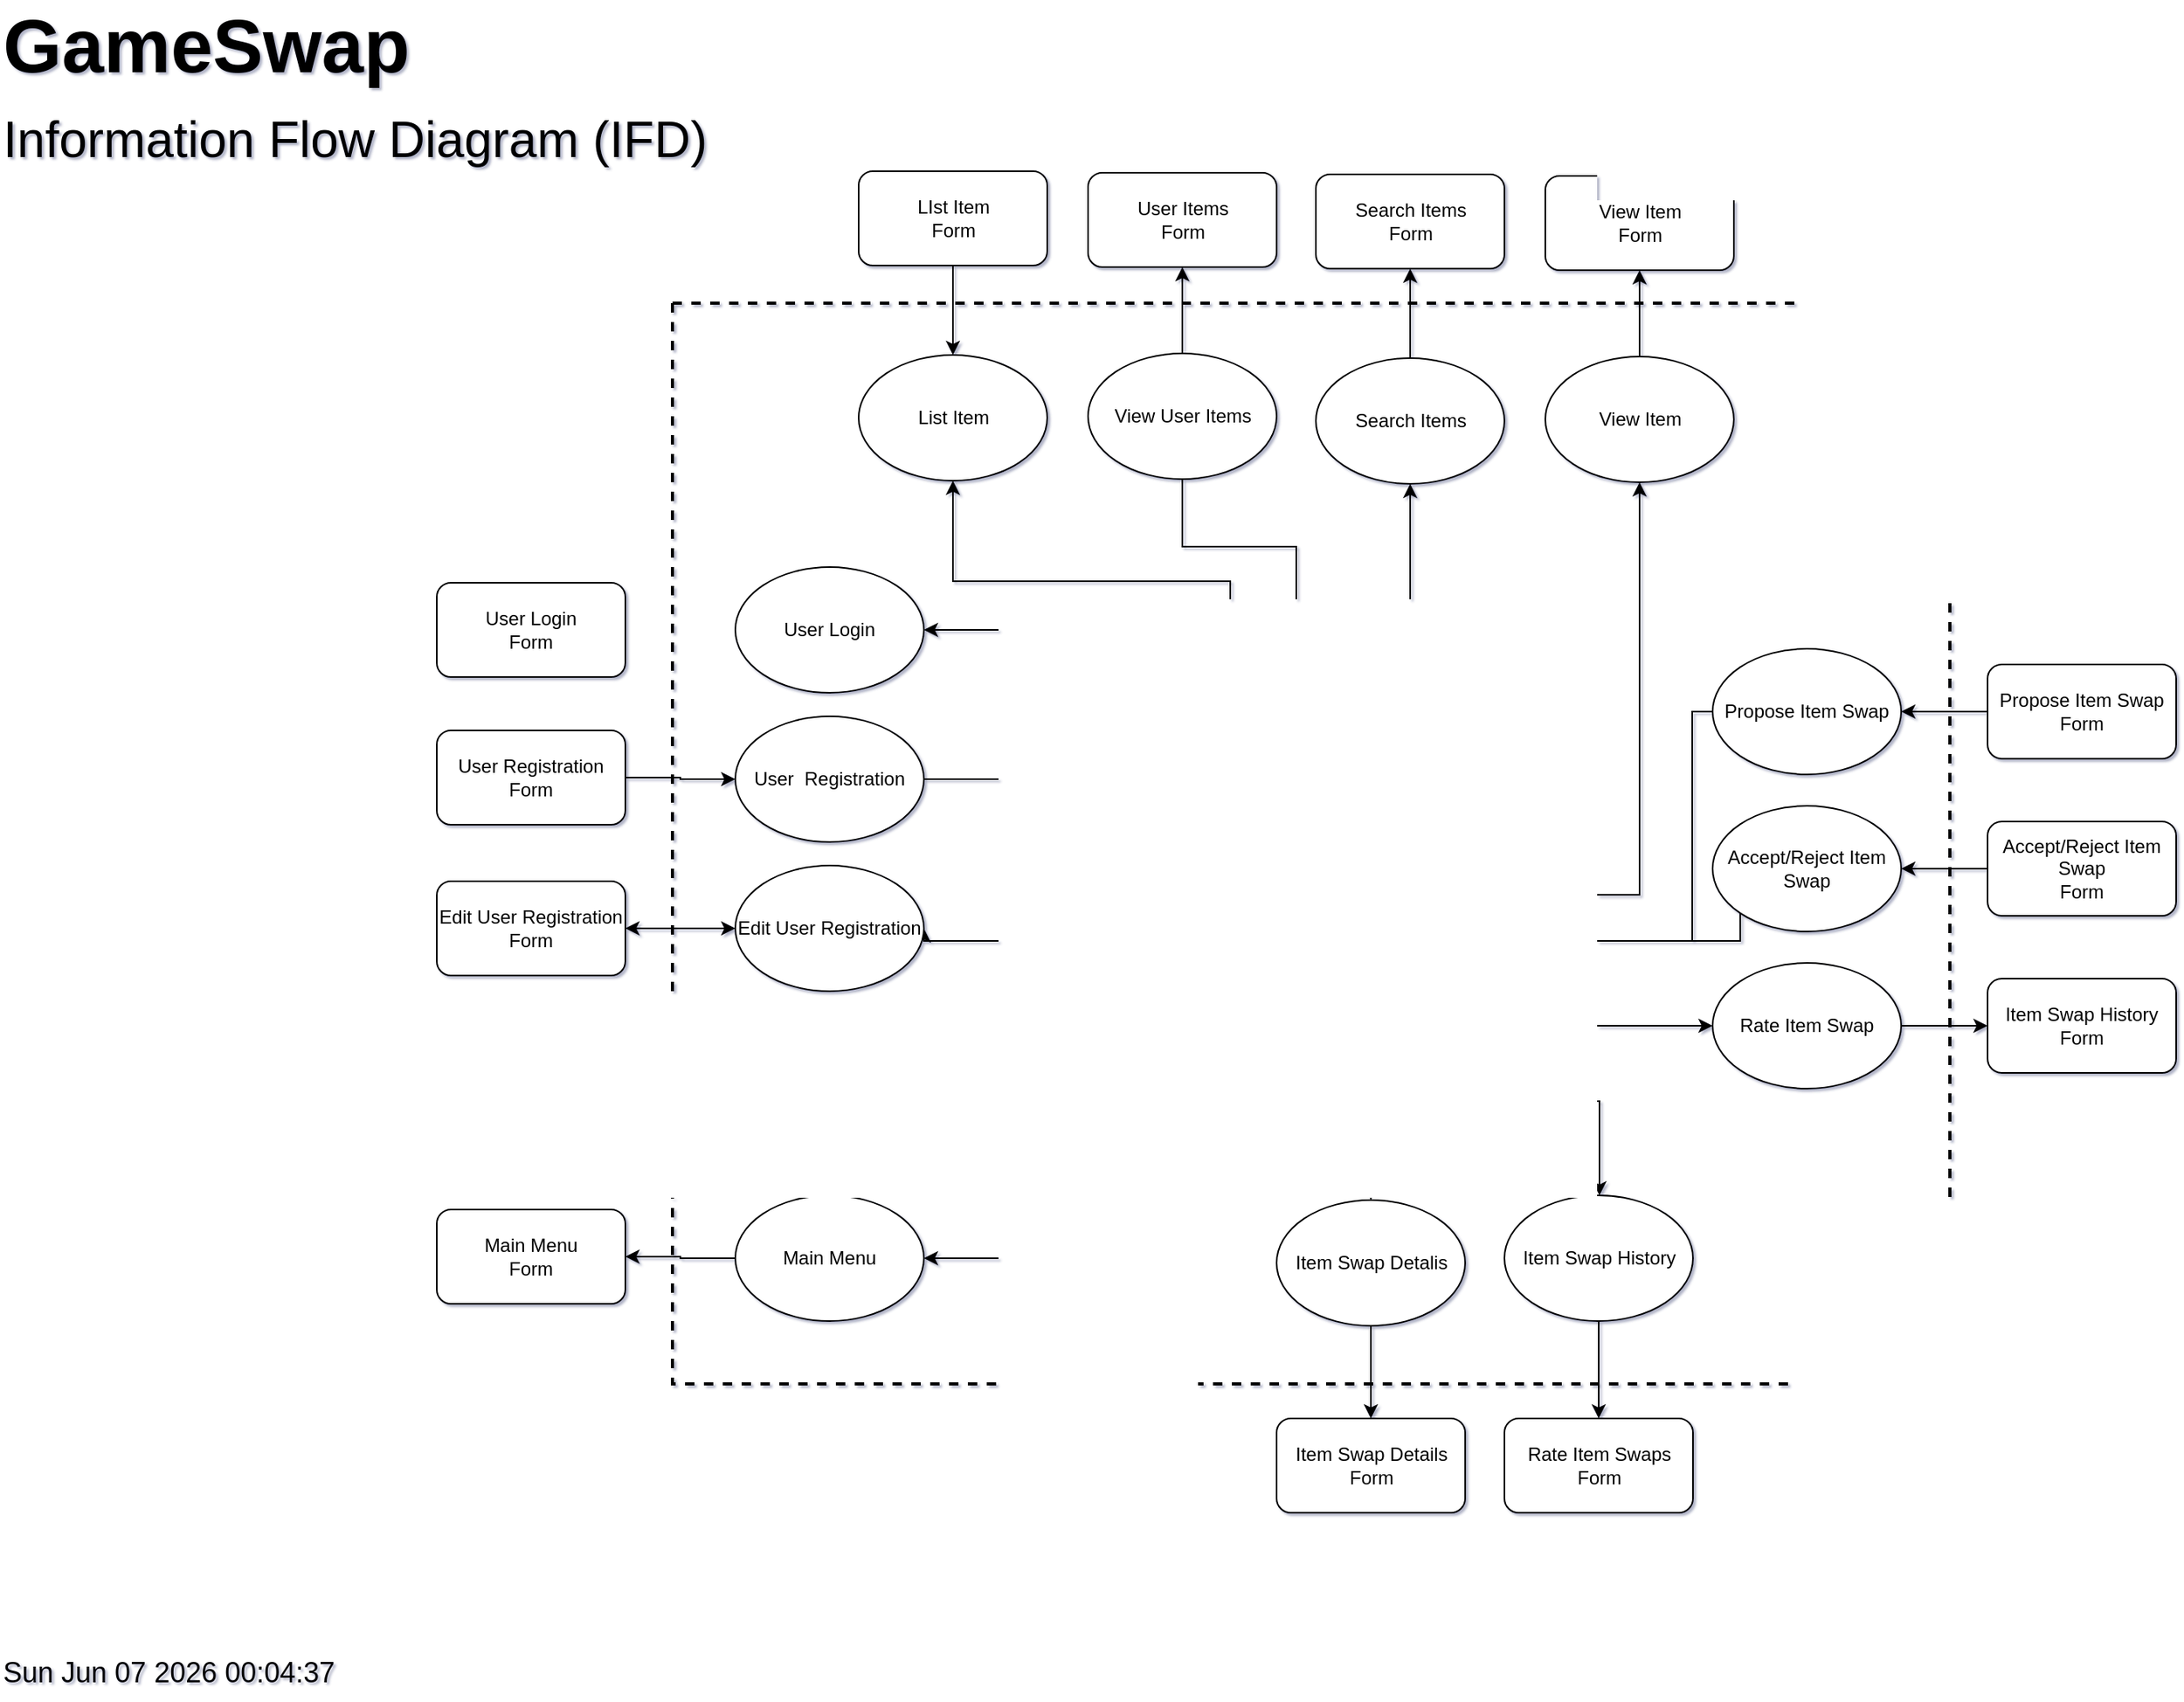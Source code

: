 <mxfile version="16.5.1" type="device"><diagram id="AGCFxrid9xcS0XStj5JL" name="Page-1"><mxGraphModel dx="1102" dy="1025" grid="0" gridSize="10" guides="1" tooltips="1" connect="1" arrows="1" fold="1" page="1" pageScale="1" pageWidth="1700" pageHeight="1100" background="none" math="0" shadow="1"><root><mxCell id="0"/><mxCell id="1" parent="0"/><mxCell id="WzPdmotFTop_hTsVJZGL-34" style="edgeStyle=orthogonalEdgeStyle;rounded=0;orthogonalLoop=1;jettySize=auto;html=1;" parent="1" source="WzPdmotFTop_hTsVJZGL-1" target="WzPdmotFTop_hTsVJZGL-15" edge="1"><mxGeometry relative="1" as="geometry"/></mxCell><mxCell id="WzPdmotFTop_hTsVJZGL-1" value="User Login &lt;br&gt;Form" style="rounded=1;whiteSpace=wrap;html=1;flipV=0;flipH=1;" parent="1" vertex="1"><mxGeometry x="297" y="385" width="120" height="60" as="geometry"/></mxCell><mxCell id="WzPdmotFTop_hTsVJZGL-37" style="edgeStyle=orthogonalEdgeStyle;rounded=0;orthogonalLoop=1;jettySize=auto;html=1;exitX=1;exitY=0.5;exitDx=0;exitDy=0;entryX=0;entryY=0.5;entryDx=0;entryDy=0;" parent="1" source="WzPdmotFTop_hTsVJZGL-2" target="WzPdmotFTop_hTsVJZGL-16" edge="1"><mxGeometry relative="1" as="geometry"/></mxCell><mxCell id="WzPdmotFTop_hTsVJZGL-2" value="User Registration Form" style="rounded=1;whiteSpace=wrap;html=1;" parent="1" vertex="1"><mxGeometry x="297" y="479" width="120" height="60" as="geometry"/></mxCell><mxCell id="WzPdmotFTop_hTsVJZGL-39" style="edgeStyle=orthogonalEdgeStyle;rounded=0;orthogonalLoop=1;jettySize=auto;html=1;exitX=1;exitY=0.5;exitDx=0;exitDy=0;entryX=0;entryY=0.5;entryDx=0;entryDy=0;startArrow=classic;startFill=1;" parent="1" source="WzPdmotFTop_hTsVJZGL-3" target="WzPdmotFTop_hTsVJZGL-17" edge="1"><mxGeometry relative="1" as="geometry"/></mxCell><mxCell id="WzPdmotFTop_hTsVJZGL-3" value="Edit User Registration Form" style="rounded=1;whiteSpace=wrap;html=1;" parent="1" vertex="1"><mxGeometry x="297" y="575" width="120" height="60" as="geometry"/></mxCell><mxCell id="WzPdmotFTop_hTsVJZGL-41" style="edgeStyle=orthogonalEdgeStyle;rounded=0;orthogonalLoop=1;jettySize=auto;html=1;exitX=1;exitY=0.5;exitDx=0;exitDy=0;startArrow=classic;startFill=1;endArrow=none;endFill=0;" parent="1" source="WzPdmotFTop_hTsVJZGL-4" target="WzPdmotFTop_hTsVJZGL-18" edge="1"><mxGeometry relative="1" as="geometry"/></mxCell><mxCell id="WzPdmotFTop_hTsVJZGL-4" value="Main Menu &lt;br&gt;Form" style="rounded=1;whiteSpace=wrap;html=1;" parent="1" vertex="1"><mxGeometry x="297" y="784" width="120" height="60" as="geometry"/></mxCell><mxCell id="WzPdmotFTop_hTsVJZGL-46" style="edgeStyle=orthogonalEdgeStyle;rounded=0;orthogonalLoop=1;jettySize=auto;html=1;exitX=0.5;exitY=1;exitDx=0;exitDy=0;startArrow=none;startFill=0;endArrow=classic;endFill=1;" parent="1" source="WzPdmotFTop_hTsVJZGL-5" target="WzPdmotFTop_hTsVJZGL-19" edge="1"><mxGeometry relative="1" as="geometry"/></mxCell><mxCell id="WzPdmotFTop_hTsVJZGL-5" value="LIst Item&lt;br&gt;Form" style="rounded=1;whiteSpace=wrap;html=1;" parent="1" vertex="1"><mxGeometry x="565.5" y="123" width="120" height="60" as="geometry"/></mxCell><mxCell id="WzPdmotFTop_hTsVJZGL-6" value="User Items&lt;br&gt;Form" style="rounded=1;whiteSpace=wrap;html=1;" parent="1" vertex="1"><mxGeometry x="711.5" y="124" width="120" height="60" as="geometry"/></mxCell><mxCell id="WzPdmotFTop_hTsVJZGL-7" value="Search Items&lt;br&gt;Form" style="rounded=1;whiteSpace=wrap;html=1;" parent="1" vertex="1"><mxGeometry x="856.5" y="125" width="120" height="60" as="geometry"/></mxCell><mxCell id="WzPdmotFTop_hTsVJZGL-8" value="View Item&lt;br&gt;Form" style="rounded=1;whiteSpace=wrap;html=1;" parent="1" vertex="1"><mxGeometry x="1002.5" y="126" width="120" height="60" as="geometry"/></mxCell><mxCell id="WzPdmotFTop_hTsVJZGL-63" style="edgeStyle=orthogonalEdgeStyle;rounded=0;orthogonalLoop=1;jettySize=auto;html=1;exitX=0;exitY=0.5;exitDx=0;exitDy=0;startArrow=none;startFill=0;endArrow=classic;endFill=1;" parent="1" source="WzPdmotFTop_hTsVJZGL-9" target="WzPdmotFTop_hTsVJZGL-23" edge="1"><mxGeometry relative="1" as="geometry"/></mxCell><mxCell id="WzPdmotFTop_hTsVJZGL-9" value="Propose Item Swap&lt;br&gt;Form" style="rounded=1;whiteSpace=wrap;html=1;" parent="1" vertex="1"><mxGeometry x="1284" y="437" width="120" height="60" as="geometry"/></mxCell><mxCell id="WzPdmotFTop_hTsVJZGL-67" style="edgeStyle=orthogonalEdgeStyle;rounded=0;orthogonalLoop=1;jettySize=auto;html=1;exitX=0;exitY=0.5;exitDx=0;exitDy=0;startArrow=none;startFill=0;endArrow=classic;endFill=1;" parent="1" source="WzPdmotFTop_hTsVJZGL-10" target="WzPdmotFTop_hTsVJZGL-24" edge="1"><mxGeometry relative="1" as="geometry"/></mxCell><mxCell id="WzPdmotFTop_hTsVJZGL-10" value="Accept/Reject Item Swap&lt;br&gt;Form" style="rounded=1;whiteSpace=wrap;html=1;" parent="1" vertex="1"><mxGeometry x="1284" y="537" width="120" height="60" as="geometry"/></mxCell><mxCell id="WzPdmotFTop_hTsVJZGL-11" value="Rate Item Swaps&lt;br&gt;Form" style="rounded=1;whiteSpace=wrap;html=1;" parent="1" vertex="1"><mxGeometry x="976.5" y="917" width="120" height="60" as="geometry"/></mxCell><mxCell id="WzPdmotFTop_hTsVJZGL-69" style="edgeStyle=orthogonalEdgeStyle;rounded=0;orthogonalLoop=1;jettySize=auto;html=1;exitX=0;exitY=0.5;exitDx=0;exitDy=0;entryX=1;entryY=0.5;entryDx=0;entryDy=0;startArrow=classic;startFill=1;endArrow=none;endFill=0;" parent="1" source="WzPdmotFTop_hTsVJZGL-13" target="WzPdmotFTop_hTsVJZGL-25" edge="1"><mxGeometry relative="1" as="geometry"/></mxCell><mxCell id="WzPdmotFTop_hTsVJZGL-13" value="Item Swap History&lt;br&gt;Form" style="rounded=1;whiteSpace=wrap;html=1;" parent="1" vertex="1"><mxGeometry x="1284" y="637" width="120" height="60" as="geometry"/></mxCell><mxCell id="WzPdmotFTop_hTsVJZGL-14" value="Item Swap Details&lt;br&gt;Form" style="rounded=1;whiteSpace=wrap;html=1;" parent="1" vertex="1"><mxGeometry x="831.5" y="917" width="120" height="60" as="geometry"/></mxCell><mxCell id="WzPdmotFTop_hTsVJZGL-28" value="" style="swimlane;startSize=0;dashed=1;strokeWidth=2;" parent="1" vertex="1"><mxGeometry x="447" y="207" width="813" height="688" as="geometry"/></mxCell><mxCell id="WzPdmotFTop_hTsVJZGL-59" style="edgeStyle=orthogonalEdgeStyle;rounded=0;orthogonalLoop=1;jettySize=auto;html=1;exitX=0.5;exitY=1;exitDx=0;exitDy=0;exitPerimeter=0;startArrow=none;startFill=0;endArrow=classic;endFill=1;" parent="WzPdmotFTop_hTsVJZGL-28" source="WzPdmotFTop_hTsVJZGL-31" target="WzPdmotFTop_hTsVJZGL-27" edge="1"><mxGeometry relative="1" as="geometry"/></mxCell><mxCell id="WzPdmotFTop_hTsVJZGL-62" style="edgeStyle=orthogonalEdgeStyle;rounded=0;orthogonalLoop=1;jettySize=auto;html=1;exitX=0.5;exitY=1;exitDx=0;exitDy=0;exitPerimeter=0;startArrow=none;startFill=0;endArrow=classic;endFill=1;" parent="WzPdmotFTop_hTsVJZGL-28" source="WzPdmotFTop_hTsVJZGL-31" target="WzPdmotFTop_hTsVJZGL-26" edge="1"><mxGeometry relative="1" as="geometry"><Array as="points"><mxPoint x="397" y="508"/><mxPoint x="590" y="508"/></Array></mxGeometry></mxCell><mxCell id="WzPdmotFTop_hTsVJZGL-64" style="edgeStyle=orthogonalEdgeStyle;rounded=0;orthogonalLoop=1;jettySize=auto;html=1;exitX=1;exitY=0.5;exitDx=0;exitDy=0;exitPerimeter=0;entryX=0;entryY=1;entryDx=0;entryDy=0;startArrow=classic;startFill=1;endArrow=none;endFill=0;" parent="WzPdmotFTop_hTsVJZGL-28" source="WzPdmotFTop_hTsVJZGL-31" target="WzPdmotFTop_hTsVJZGL-23" edge="1"><mxGeometry relative="1" as="geometry"><Array as="points"><mxPoint x="649" y="406"/><mxPoint x="649" y="260"/><mxPoint x="680" y="260"/></Array></mxGeometry></mxCell><mxCell id="WzPdmotFTop_hTsVJZGL-31" value="" style="strokeWidth=2;html=1;shape=mxgraph.flowchart.database;whiteSpace=wrap;" parent="WzPdmotFTop_hTsVJZGL-28" vertex="1"><mxGeometry x="355" y="364" width="84" height="84" as="geometry"/></mxCell><mxCell id="WzPdmotFTop_hTsVJZGL-36" style="edgeStyle=orthogonalEdgeStyle;rounded=0;orthogonalLoop=1;jettySize=auto;html=1;exitX=1;exitY=0.5;exitDx=0;exitDy=0;entryX=0;entryY=0.15;entryDx=0;entryDy=0;entryPerimeter=0;startArrow=classic;startFill=1;endArrow=none;endFill=0;" parent="WzPdmotFTop_hTsVJZGL-28" source="WzPdmotFTop_hTsVJZGL-15" target="WzPdmotFTop_hTsVJZGL-31" edge="1"><mxGeometry relative="1" as="geometry"/></mxCell><mxCell id="WzPdmotFTop_hTsVJZGL-15" value="User Login" style="ellipse;whiteSpace=wrap;html=1;flipV=0;flipH=1;" parent="WzPdmotFTop_hTsVJZGL-28" vertex="1"><mxGeometry x="40" y="168" width="120" height="80" as="geometry"/></mxCell><mxCell id="WzPdmotFTop_hTsVJZGL-38" style="edgeStyle=orthogonalEdgeStyle;rounded=0;orthogonalLoop=1;jettySize=auto;html=1;exitX=1;exitY=0.5;exitDx=0;exitDy=0;entryX=0;entryY=0.5;entryDx=0;entryDy=0;entryPerimeter=0;" parent="WzPdmotFTop_hTsVJZGL-28" source="WzPdmotFTop_hTsVJZGL-16" target="WzPdmotFTop_hTsVJZGL-31" edge="1"><mxGeometry relative="1" as="geometry"/></mxCell><mxCell id="WzPdmotFTop_hTsVJZGL-16" value="User&amp;nbsp; Registration" style="ellipse;whiteSpace=wrap;html=1;" parent="WzPdmotFTop_hTsVJZGL-28" vertex="1"><mxGeometry x="40" y="263" width="120" height="80" as="geometry"/></mxCell><mxCell id="WzPdmotFTop_hTsVJZGL-40" style="edgeStyle=orthogonalEdgeStyle;rounded=0;orthogonalLoop=1;jettySize=auto;html=1;exitX=1;exitY=0.5;exitDx=0;exitDy=0;entryX=0;entryY=0.5;entryDx=0;entryDy=0;entryPerimeter=0;startArrow=classic;startFill=1;" parent="WzPdmotFTop_hTsVJZGL-28" source="WzPdmotFTop_hTsVJZGL-17" target="WzPdmotFTop_hTsVJZGL-31" edge="1"><mxGeometry relative="1" as="geometry"><Array as="points"><mxPoint x="160" y="406"/></Array></mxGeometry></mxCell><mxCell id="WzPdmotFTop_hTsVJZGL-17" value="Edit User Registration" style="ellipse;whiteSpace=wrap;html=1;" parent="WzPdmotFTop_hTsVJZGL-28" vertex="1"><mxGeometry x="40" y="358" width="120" height="80" as="geometry"/></mxCell><mxCell id="WzPdmotFTop_hTsVJZGL-44" style="edgeStyle=orthogonalEdgeStyle;rounded=0;orthogonalLoop=1;jettySize=auto;html=1;exitX=1;exitY=0.5;exitDx=0;exitDy=0;entryX=0;entryY=0.85;entryDx=0;entryDy=0;entryPerimeter=0;startArrow=classic;startFill=1;endArrow=none;endFill=0;" parent="WzPdmotFTop_hTsVJZGL-28" source="WzPdmotFTop_hTsVJZGL-18" target="WzPdmotFTop_hTsVJZGL-31" edge="1"><mxGeometry relative="1" as="geometry"/></mxCell><mxCell id="WzPdmotFTop_hTsVJZGL-18" value="Main Menu" style="ellipse;whiteSpace=wrap;html=1;" parent="WzPdmotFTop_hTsVJZGL-28" vertex="1"><mxGeometry x="40" y="568" width="120" height="80" as="geometry"/></mxCell><mxCell id="WzPdmotFTop_hTsVJZGL-52" style="edgeStyle=orthogonalEdgeStyle;rounded=0;orthogonalLoop=1;jettySize=auto;html=1;exitX=0.5;exitY=1;exitDx=0;exitDy=0;entryX=0;entryY=0.15;entryDx=0;entryDy=0;entryPerimeter=0;startArrow=classic;startFill=1;endArrow=none;endFill=0;" parent="WzPdmotFTop_hTsVJZGL-28" source="WzPdmotFTop_hTsVJZGL-19" target="WzPdmotFTop_hTsVJZGL-31" edge="1"><mxGeometry relative="1" as="geometry"><Array as="points"><mxPoint x="178" y="177"/><mxPoint x="355" y="177"/></Array></mxGeometry></mxCell><mxCell id="WzPdmotFTop_hTsVJZGL-19" value="List Item" style="ellipse;whiteSpace=wrap;html=1;" parent="WzPdmotFTop_hTsVJZGL-28" vertex="1"><mxGeometry x="118.5" y="33" width="120" height="80" as="geometry"/></mxCell><mxCell id="WzPdmotFTop_hTsVJZGL-53" style="edgeStyle=orthogonalEdgeStyle;rounded=0;orthogonalLoop=1;jettySize=auto;html=1;exitX=0.5;exitY=1;exitDx=0;exitDy=0;entryX=0.5;entryY=0;entryDx=0;entryDy=0;entryPerimeter=0;startArrow=none;startFill=0;endArrow=classic;endFill=1;" parent="WzPdmotFTop_hTsVJZGL-28" source="WzPdmotFTop_hTsVJZGL-20" target="WzPdmotFTop_hTsVJZGL-31" edge="1"><mxGeometry relative="1" as="geometry"><Array as="points"><mxPoint x="324" y="155"/><mxPoint x="397" y="155"/></Array></mxGeometry></mxCell><mxCell id="WzPdmotFTop_hTsVJZGL-20" value="View User Items" style="ellipse;whiteSpace=wrap;html=1;" parent="WzPdmotFTop_hTsVJZGL-28" vertex="1"><mxGeometry x="264.5" y="32" width="120" height="80" as="geometry"/></mxCell><mxCell id="WzPdmotFTop_hTsVJZGL-55" style="edgeStyle=orthogonalEdgeStyle;rounded=0;orthogonalLoop=1;jettySize=auto;html=1;exitX=0.5;exitY=1;exitDx=0;exitDy=0;entryX=1;entryY=0.15;entryDx=0;entryDy=0;entryPerimeter=0;startArrow=classic;startFill=1;endArrow=none;endFill=0;" parent="WzPdmotFTop_hTsVJZGL-28" source="WzPdmotFTop_hTsVJZGL-21" target="WzPdmotFTop_hTsVJZGL-31" edge="1"><mxGeometry relative="1" as="geometry"/></mxCell><mxCell id="WzPdmotFTop_hTsVJZGL-21" value="Search Items" style="ellipse;whiteSpace=wrap;html=1;" parent="WzPdmotFTop_hTsVJZGL-28" vertex="1"><mxGeometry x="409.5" y="35" width="120" height="80" as="geometry"/></mxCell><mxCell id="WzPdmotFTop_hTsVJZGL-57" style="edgeStyle=orthogonalEdgeStyle;rounded=0;orthogonalLoop=1;jettySize=auto;html=1;exitX=0.5;exitY=1;exitDx=0;exitDy=0;entryX=1;entryY=0.15;entryDx=0;entryDy=0;entryPerimeter=0;startArrow=classic;startFill=1;endArrow=none;endFill=0;" parent="WzPdmotFTop_hTsVJZGL-28" source="WzPdmotFTop_hTsVJZGL-22" target="WzPdmotFTop_hTsVJZGL-31" edge="1"><mxGeometry relative="1" as="geometry"/></mxCell><mxCell id="WzPdmotFTop_hTsVJZGL-22" value="View Item" style="ellipse;whiteSpace=wrap;html=1;" parent="WzPdmotFTop_hTsVJZGL-28" vertex="1"><mxGeometry x="555.5" y="34" width="120" height="80" as="geometry"/></mxCell><mxCell id="WzPdmotFTop_hTsVJZGL-27" value="Item Swap Detalis" style="ellipse;whiteSpace=wrap;html=1;" parent="WzPdmotFTop_hTsVJZGL-28" vertex="1"><mxGeometry x="384.5" y="571" width="120" height="80" as="geometry"/></mxCell><mxCell id="WzPdmotFTop_hTsVJZGL-26" value="Item Swap History" style="ellipse;whiteSpace=wrap;html=1;" parent="WzPdmotFTop_hTsVJZGL-28" vertex="1"><mxGeometry x="529.5" y="568" width="120" height="80" as="geometry"/></mxCell><mxCell id="WzPdmotFTop_hTsVJZGL-23" value="Propose Item Swap" style="ellipse;whiteSpace=wrap;html=1;" parent="WzPdmotFTop_hTsVJZGL-28" vertex="1"><mxGeometry x="662" y="220" width="120" height="80" as="geometry"/></mxCell><mxCell id="WzPdmotFTop_hTsVJZGL-68" style="edgeStyle=orthogonalEdgeStyle;rounded=0;orthogonalLoop=1;jettySize=auto;html=1;exitX=0;exitY=1;exitDx=0;exitDy=0;entryX=1;entryY=0.5;entryDx=0;entryDy=0;entryPerimeter=0;startArrow=none;startFill=0;endArrow=classic;endFill=1;" parent="WzPdmotFTop_hTsVJZGL-28" source="WzPdmotFTop_hTsVJZGL-24" target="WzPdmotFTop_hTsVJZGL-31" edge="1"><mxGeometry relative="1" as="geometry"><Array as="points"><mxPoint x="680" y="406"/></Array></mxGeometry></mxCell><mxCell id="WzPdmotFTop_hTsVJZGL-24" value="Accept/Reject Item Swap" style="ellipse;whiteSpace=wrap;html=1;" parent="WzPdmotFTop_hTsVJZGL-28" vertex="1"><mxGeometry x="662" y="320" width="120" height="80" as="geometry"/></mxCell><mxCell id="WzPdmotFTop_hTsVJZGL-71" style="edgeStyle=orthogonalEdgeStyle;rounded=0;orthogonalLoop=1;jettySize=auto;html=1;exitX=0;exitY=0.5;exitDx=0;exitDy=0;entryX=1;entryY=0.85;entryDx=0;entryDy=0;entryPerimeter=0;startArrow=classic;startFill=1;endArrow=classic;endFill=1;" parent="WzPdmotFTop_hTsVJZGL-28" source="WzPdmotFTop_hTsVJZGL-25" target="WzPdmotFTop_hTsVJZGL-31" edge="1"><mxGeometry relative="1" as="geometry"/></mxCell><mxCell id="WzPdmotFTop_hTsVJZGL-25" value="Rate Item Swap" style="ellipse;whiteSpace=wrap;html=1;" parent="WzPdmotFTop_hTsVJZGL-28" vertex="1"><mxGeometry x="662" y="420" width="120" height="80" as="geometry"/></mxCell><mxCell id="WzPdmotFTop_hTsVJZGL-50" style="edgeStyle=orthogonalEdgeStyle;rounded=0;orthogonalLoop=1;jettySize=auto;html=1;exitX=0.5;exitY=0;exitDx=0;exitDy=0;entryX=0.5;entryY=1;entryDx=0;entryDy=0;startArrow=none;startFill=0;endArrow=classic;endFill=1;" parent="1" source="WzPdmotFTop_hTsVJZGL-20" target="WzPdmotFTop_hTsVJZGL-6" edge="1"><mxGeometry relative="1" as="geometry"/></mxCell><mxCell id="WzPdmotFTop_hTsVJZGL-54" style="edgeStyle=orthogonalEdgeStyle;rounded=0;orthogonalLoop=1;jettySize=auto;html=1;exitX=0.5;exitY=0;exitDx=0;exitDy=0;entryX=0.5;entryY=1;entryDx=0;entryDy=0;startArrow=none;startFill=0;endArrow=classic;endFill=1;" parent="1" source="WzPdmotFTop_hTsVJZGL-21" target="WzPdmotFTop_hTsVJZGL-7" edge="1"><mxGeometry relative="1" as="geometry"/></mxCell><mxCell id="WzPdmotFTop_hTsVJZGL-56" style="edgeStyle=orthogonalEdgeStyle;rounded=0;orthogonalLoop=1;jettySize=auto;html=1;exitX=0.5;exitY=0;exitDx=0;exitDy=0;entryX=0.5;entryY=1;entryDx=0;entryDy=0;startArrow=none;startFill=0;endArrow=classic;endFill=1;" parent="1" source="WzPdmotFTop_hTsVJZGL-22" target="WzPdmotFTop_hTsVJZGL-8" edge="1"><mxGeometry relative="1" as="geometry"/></mxCell><mxCell id="WzPdmotFTop_hTsVJZGL-58" style="edgeStyle=orthogonalEdgeStyle;rounded=0;orthogonalLoop=1;jettySize=auto;html=1;exitX=0.5;exitY=1;exitDx=0;exitDy=0;entryX=0.5;entryY=0;entryDx=0;entryDy=0;startArrow=none;startFill=0;endArrow=classic;endFill=1;" parent="1" source="WzPdmotFTop_hTsVJZGL-27" target="WzPdmotFTop_hTsVJZGL-14" edge="1"><mxGeometry relative="1" as="geometry"/></mxCell><mxCell id="WzPdmotFTop_hTsVJZGL-61" style="edgeStyle=orthogonalEdgeStyle;rounded=0;orthogonalLoop=1;jettySize=auto;html=1;exitX=0.5;exitY=1;exitDx=0;exitDy=0;entryX=0.5;entryY=0;entryDx=0;entryDy=0;startArrow=none;startFill=0;endArrow=classic;endFill=1;" parent="1" source="WzPdmotFTop_hTsVJZGL-26" target="WzPdmotFTop_hTsVJZGL-11" edge="1"><mxGeometry relative="1" as="geometry"/></mxCell><mxCell id="WzPdmotFTop_hTsVJZGL-72" value="GameSwap" style="text;strokeColor=none;fillColor=none;fontSize=48;fontStyle=1;verticalAlign=middle;align=left;sketch=0;shadow=0;html=1;flipV=1;" parent="1" vertex="1"><mxGeometry x="19" y="15" width="290" height="56" as="geometry"/></mxCell><mxCell id="WzPdmotFTop_hTsVJZGL-73" value="&lt;font style=&quot;font-size: 32px&quot;&gt;Information Flow Diagram (IFD)&lt;br&gt;&lt;/font&gt;" style="text;html=1;strokeColor=none;fillColor=none;align=left;verticalAlign=middle;whiteSpace=wrap;rounded=0;shadow=0;sketch=0;fontSize=48;flipV=1;" parent="1" vertex="1"><mxGeometry x="19" y="78" width="489" height="37" as="geometry"/></mxCell><UserObject label="%date{ddd mmm dd yyyy HH:MM:ss}%" placeholders="1" id="WzPdmotFTop_hTsVJZGL-74"><mxCell style="text;html=1;strokeColor=none;fillColor=none;align=left;verticalAlign=middle;whiteSpace=wrap;overflow=hidden;shadow=0;sketch=0;fontSize=18;" parent="1" vertex="1"><mxGeometry x="19" y="1065" width="235" height="28" as="geometry"/></mxCell></UserObject></root></mxGraphModel></diagram></mxfile>